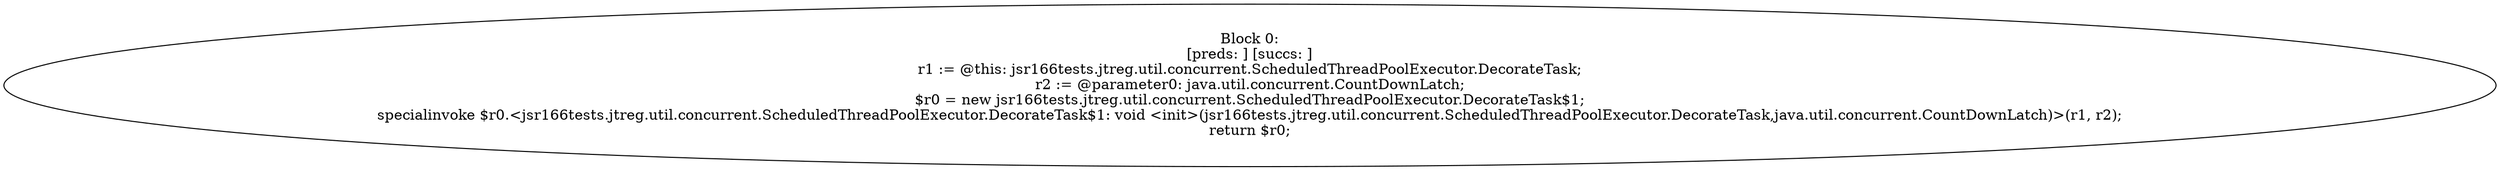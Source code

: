 digraph "unitGraph" {
    "Block 0:
[preds: ] [succs: ]
r1 := @this: jsr166tests.jtreg.util.concurrent.ScheduledThreadPoolExecutor.DecorateTask;
r2 := @parameter0: java.util.concurrent.CountDownLatch;
$r0 = new jsr166tests.jtreg.util.concurrent.ScheduledThreadPoolExecutor.DecorateTask$1;
specialinvoke $r0.<jsr166tests.jtreg.util.concurrent.ScheduledThreadPoolExecutor.DecorateTask$1: void <init>(jsr166tests.jtreg.util.concurrent.ScheduledThreadPoolExecutor.DecorateTask,java.util.concurrent.CountDownLatch)>(r1, r2);
return $r0;
"
}
